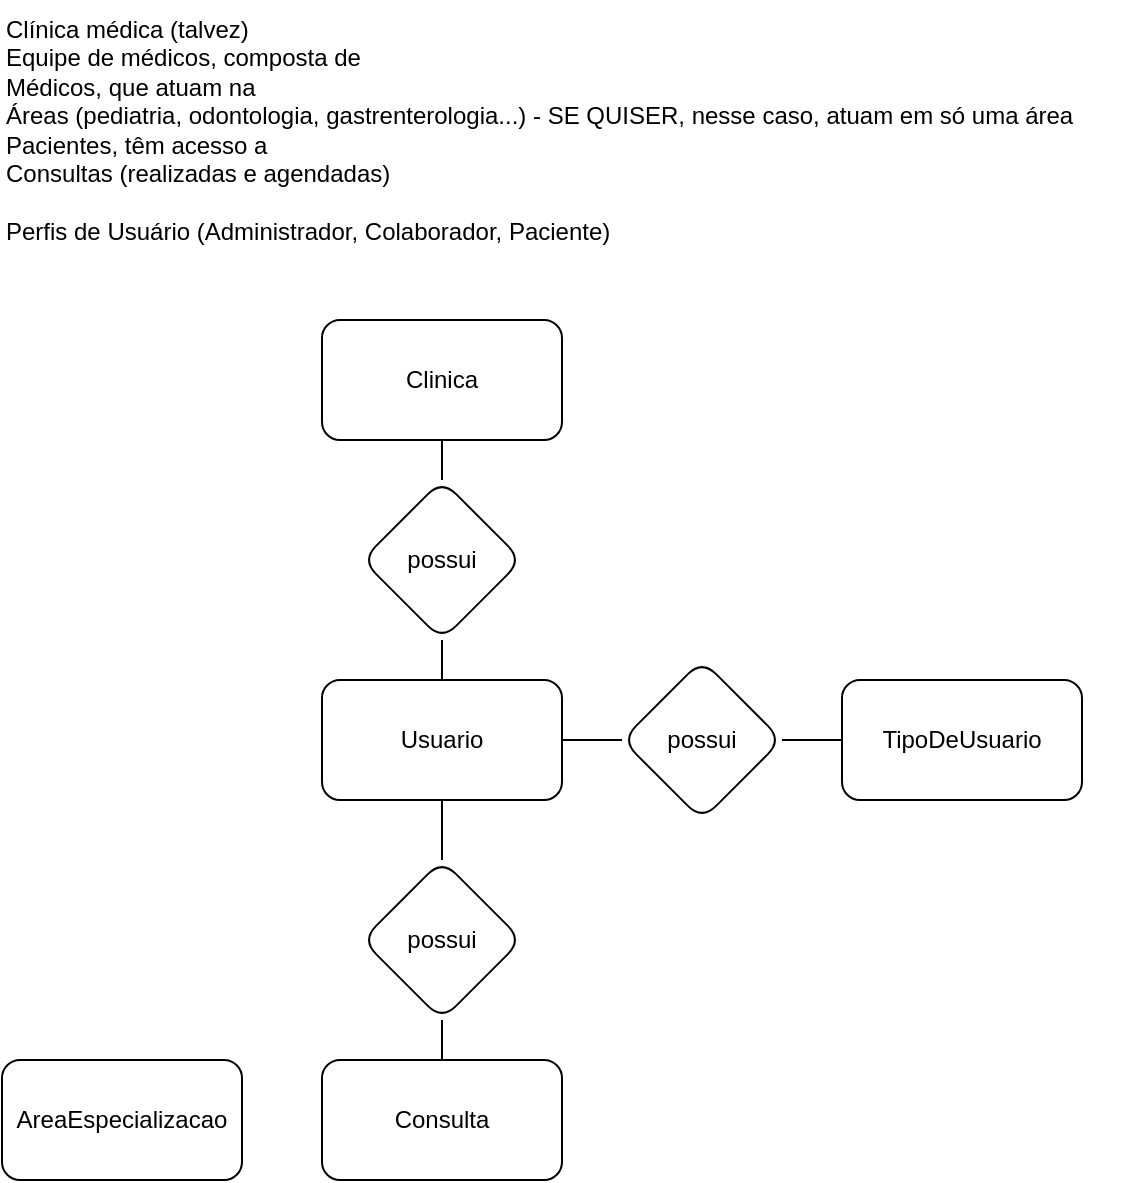 <mxfile version="21.6.8" type="github">
  <diagram name="Página-1" id="Um5PL5dQUaYkKMPlMzKV">
    <mxGraphModel dx="1310" dy="506" grid="1" gridSize="10" guides="1" tooltips="1" connect="1" arrows="1" fold="1" page="0" pageScale="1" pageWidth="827" pageHeight="1169" math="0" shadow="0">
      <root>
        <mxCell id="0" />
        <mxCell id="1" parent="0" />
        <mxCell id="07H1pQRVvhd5GYomHwT7-1" value="&lt;div&gt;Clínica médica (talvez)&lt;/div&gt;&lt;div&gt;Equipe de médicos, composta de&lt;/div&gt;&lt;div&gt;Médicos, que atuam na&lt;/div&gt;&lt;div&gt;Áreas (pediatria, odontologia, gastrenterologia...) - SE QUISER, nesse caso, atuam em só uma área&lt;/div&gt;&lt;div&gt;Pacientes, têm acesso a&lt;/div&gt;&lt;div&gt;Consultas (realizadas e agendadas)&lt;/div&gt;&lt;div&gt;&lt;br&gt;&lt;/div&gt;&lt;div&gt;Perfis de Usuário (Administrador, Colaborador, Paciente)&lt;/div&gt;" style="text;html=1;align=left;verticalAlign=middle;resizable=0;points=[];autosize=1;strokeColor=none;fillColor=none;rounded=1;" parent="1" vertex="1">
          <mxGeometry x="-40" y="80" width="560" height="130" as="geometry" />
        </mxCell>
        <mxCell id="LZXJLE0G87m1T3eWScxv-5" style="edgeStyle=orthogonalEdgeStyle;rounded=1;orthogonalLoop=1;jettySize=auto;html=1;entryX=0.5;entryY=0;entryDx=0;entryDy=0;endArrow=none;endFill=0;" edge="1" parent="1" source="LZXJLE0G87m1T3eWScxv-1" target="LZXJLE0G87m1T3eWScxv-4">
          <mxGeometry relative="1" as="geometry" />
        </mxCell>
        <mxCell id="LZXJLE0G87m1T3eWScxv-1" value="Clinica" style="rounded=1;whiteSpace=wrap;html=1;" vertex="1" parent="1">
          <mxGeometry x="120" y="240" width="120" height="60" as="geometry" />
        </mxCell>
        <mxCell id="LZXJLE0G87m1T3eWScxv-11" style="edgeStyle=orthogonalEdgeStyle;rounded=1;orthogonalLoop=1;jettySize=auto;html=1;entryX=0;entryY=0.5;entryDx=0;entryDy=0;endArrow=none;endFill=0;" edge="1" parent="1" source="LZXJLE0G87m1T3eWScxv-2" target="LZXJLE0G87m1T3eWScxv-10">
          <mxGeometry relative="1" as="geometry" />
        </mxCell>
        <mxCell id="LZXJLE0G87m1T3eWScxv-18" style="edgeStyle=orthogonalEdgeStyle;rounded=1;orthogonalLoop=1;jettySize=auto;html=1;entryX=0.5;entryY=0;entryDx=0;entryDy=0;endArrow=none;endFill=0;" edge="1" parent="1" source="LZXJLE0G87m1T3eWScxv-2" target="LZXJLE0G87m1T3eWScxv-13">
          <mxGeometry relative="1" as="geometry" />
        </mxCell>
        <mxCell id="LZXJLE0G87m1T3eWScxv-2" value="Usuario" style="rounded=1;whiteSpace=wrap;html=1;" vertex="1" parent="1">
          <mxGeometry x="120" y="420" width="120" height="60" as="geometry" />
        </mxCell>
        <mxCell id="LZXJLE0G87m1T3eWScxv-3" value="AreaEspecializacao" style="rounded=1;whiteSpace=wrap;html=1;" vertex="1" parent="1">
          <mxGeometry x="-40" y="610" width="120" height="60" as="geometry" />
        </mxCell>
        <mxCell id="LZXJLE0G87m1T3eWScxv-6" style="edgeStyle=orthogonalEdgeStyle;rounded=1;orthogonalLoop=1;jettySize=auto;html=1;entryX=0.5;entryY=0;entryDx=0;entryDy=0;endArrow=none;endFill=0;" edge="1" parent="1" source="LZXJLE0G87m1T3eWScxv-4" target="LZXJLE0G87m1T3eWScxv-2">
          <mxGeometry relative="1" as="geometry" />
        </mxCell>
        <mxCell id="LZXJLE0G87m1T3eWScxv-4" value="possui" style="rhombus;whiteSpace=wrap;html=1;rounded=1;" vertex="1" parent="1">
          <mxGeometry x="140" y="320" width="80" height="80" as="geometry" />
        </mxCell>
        <mxCell id="LZXJLE0G87m1T3eWScxv-9" value="TipoDeUsuario" style="rounded=1;whiteSpace=wrap;html=1;" vertex="1" parent="1">
          <mxGeometry x="380" y="420" width="120" height="60" as="geometry" />
        </mxCell>
        <mxCell id="LZXJLE0G87m1T3eWScxv-12" style="edgeStyle=orthogonalEdgeStyle;rounded=1;orthogonalLoop=1;jettySize=auto;html=1;entryX=0;entryY=0.5;entryDx=0;entryDy=0;endArrow=none;endFill=0;" edge="1" parent="1" source="LZXJLE0G87m1T3eWScxv-10" target="LZXJLE0G87m1T3eWScxv-9">
          <mxGeometry relative="1" as="geometry" />
        </mxCell>
        <mxCell id="LZXJLE0G87m1T3eWScxv-10" value="possui" style="rhombus;whiteSpace=wrap;html=1;rounded=1;" vertex="1" parent="1">
          <mxGeometry x="270" y="410" width="80" height="80" as="geometry" />
        </mxCell>
        <mxCell id="LZXJLE0G87m1T3eWScxv-16" style="edgeStyle=orthogonalEdgeStyle;rounded=1;orthogonalLoop=1;jettySize=auto;html=1;entryX=0.5;entryY=0;entryDx=0;entryDy=0;endArrow=none;endFill=0;" edge="1" parent="1" source="LZXJLE0G87m1T3eWScxv-13" target="LZXJLE0G87m1T3eWScxv-14">
          <mxGeometry relative="1" as="geometry" />
        </mxCell>
        <mxCell id="LZXJLE0G87m1T3eWScxv-13" value="possui" style="rhombus;whiteSpace=wrap;html=1;rounded=1;" vertex="1" parent="1">
          <mxGeometry x="140" y="510" width="80" height="80" as="geometry" />
        </mxCell>
        <mxCell id="LZXJLE0G87m1T3eWScxv-14" value="Consulta" style="rounded=1;whiteSpace=wrap;html=1;" vertex="1" parent="1">
          <mxGeometry x="120" y="610" width="120" height="60" as="geometry" />
        </mxCell>
      </root>
    </mxGraphModel>
  </diagram>
</mxfile>
